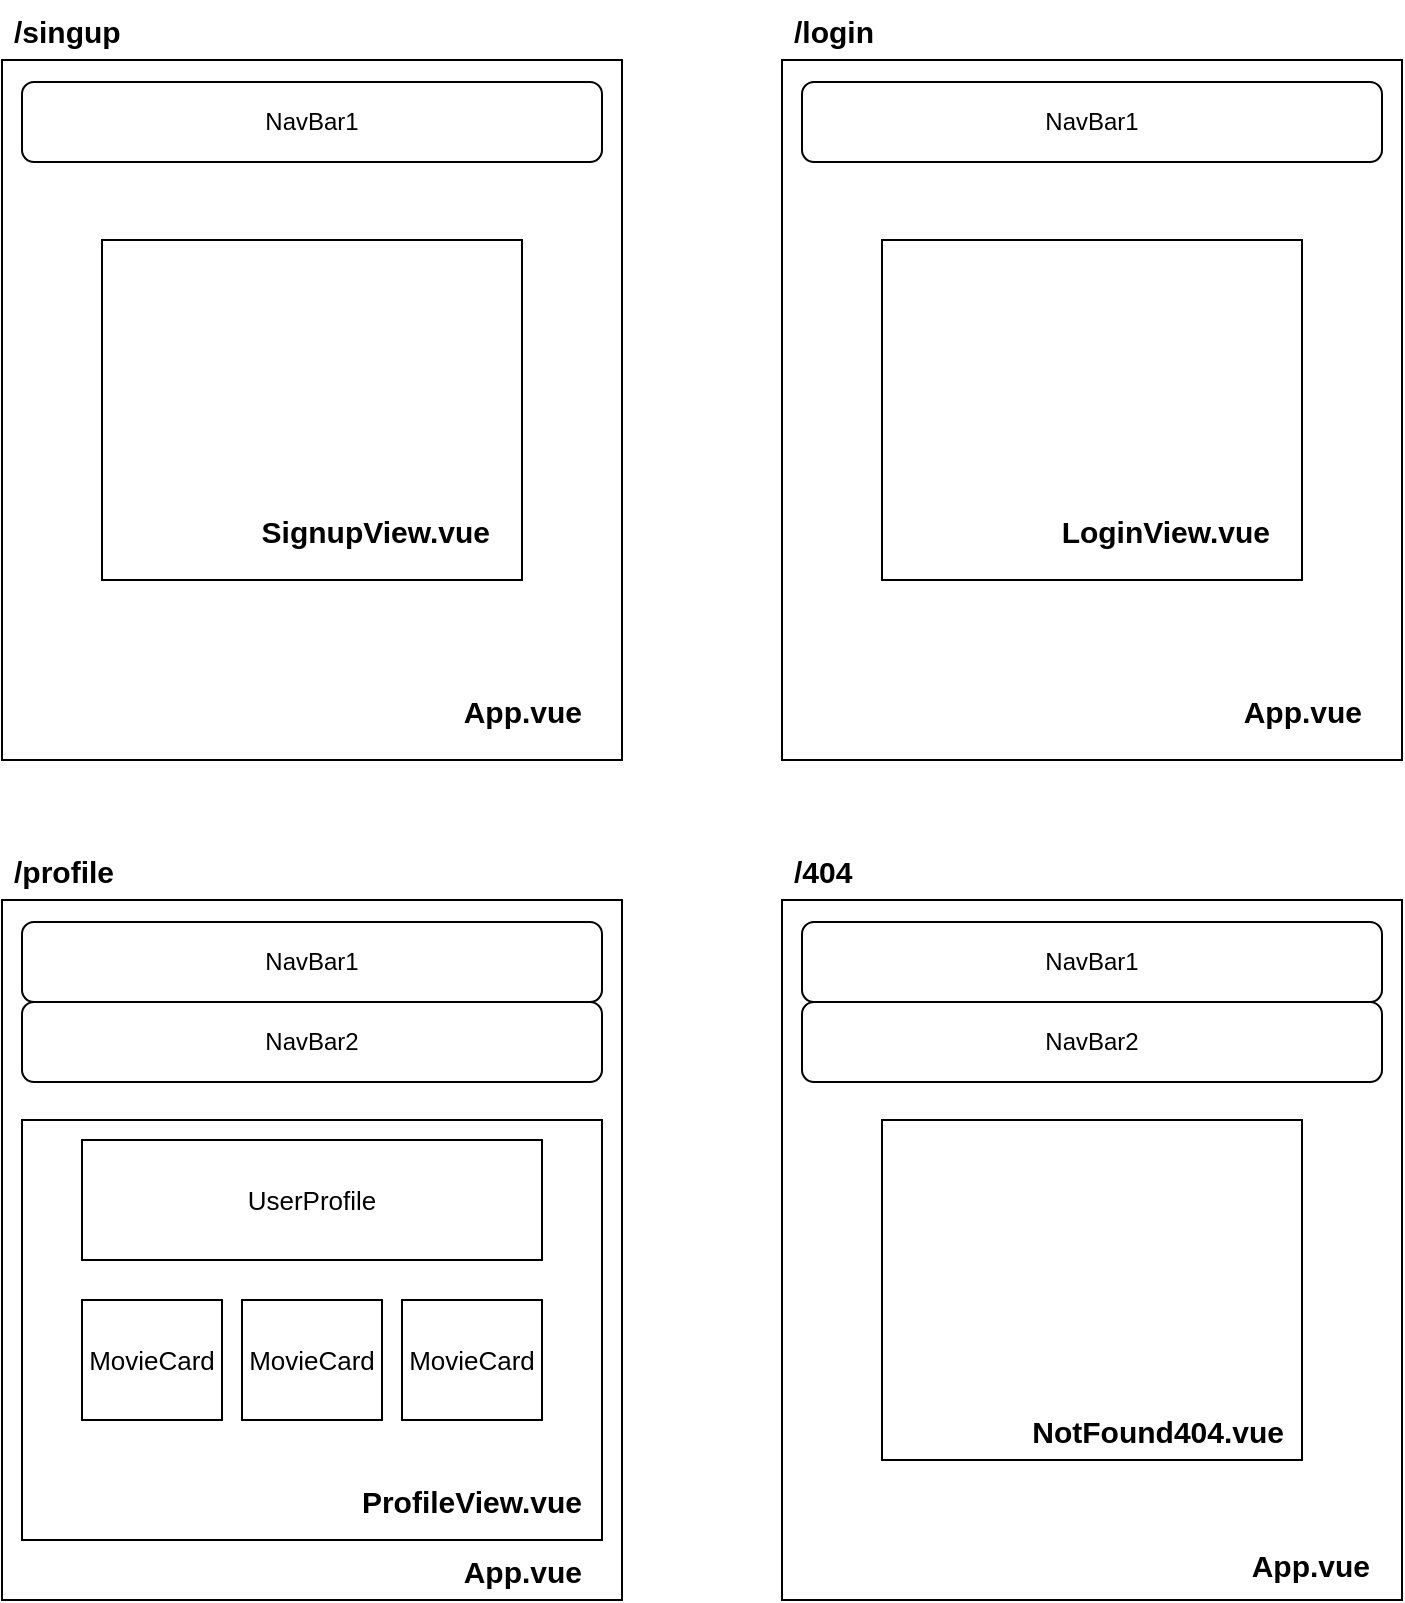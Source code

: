 <mxfile version="18.0.7" type="device"><diagram id="IF7pL8zdD8jCfsZ6wQe4" name="Page-1"><mxGraphModel dx="1422" dy="762" grid="1" gridSize="10" guides="1" tooltips="1" connect="1" arrows="1" fold="1" page="1" pageScale="1" pageWidth="827" pageHeight="1169" math="0" shadow="0"><root><mxCell id="0"/><mxCell id="1" parent="0"/><mxCell id="0af0gNi3PabGfNu77nrx-18" value="" style="rounded=0;whiteSpace=wrap;html=1;" vertex="1" parent="1"><mxGeometry x="450" y="520" width="310" height="350" as="geometry"/></mxCell><mxCell id="0af0gNi3PabGfNu77nrx-29" value="" style="rounded=0;whiteSpace=wrap;html=1;fontSize=15;" vertex="1" parent="1"><mxGeometry x="500" y="630" width="210" height="170" as="geometry"/></mxCell><mxCell id="UJreMefPIWOSbhv7p4ng-1" value="" style="rounded=0;whiteSpace=wrap;html=1;" parent="1" vertex="1"><mxGeometry x="60" y="100" width="310" height="350" as="geometry"/></mxCell><mxCell id="UJreMefPIWOSbhv7p4ng-16" value="" style="rounded=0;whiteSpace=wrap;html=1;fontSize=15;" parent="1" vertex="1"><mxGeometry x="110" y="190" width="210" height="170" as="geometry"/></mxCell><mxCell id="UJreMefPIWOSbhv7p4ng-2" value="NavBar1" style="rounded=1;whiteSpace=wrap;html=1;" parent="1" vertex="1"><mxGeometry x="70" y="111" width="290" height="40" as="geometry"/></mxCell><mxCell id="UJreMefPIWOSbhv7p4ng-4" value="/singup" style="text;strokeColor=none;fillColor=none;align=left;verticalAlign=middle;spacingLeft=4;spacingRight=4;overflow=hidden;points=[[0,0.5],[1,0.5]];portConstraint=eastwest;rotatable=0;fontStyle=1;fontSize=15;" parent="1" vertex="1"><mxGeometry x="60" y="70" width="110" height="30" as="geometry"/></mxCell><mxCell id="UJreMefPIWOSbhv7p4ng-14" value="SignupView.vue" style="text;strokeColor=none;fillColor=none;align=right;verticalAlign=middle;spacingLeft=4;spacingRight=4;overflow=hidden;points=[[0,0.5],[1,0.5]];portConstraint=eastwest;rotatable=0;fontStyle=1;fontSize=15;" parent="1" vertex="1"><mxGeometry x="180" y="320" width="130" height="30" as="geometry"/></mxCell><mxCell id="UJreMefPIWOSbhv7p4ng-15" value="App.vue" style="text;strokeColor=none;fillColor=none;align=right;verticalAlign=middle;spacingLeft=4;spacingRight=4;overflow=hidden;points=[[0,0.5],[1,0.5]];portConstraint=eastwest;rotatable=0;fontStyle=1;fontSize=15;" parent="1" vertex="1"><mxGeometry x="246" y="410" width="110" height="30" as="geometry"/></mxCell><mxCell id="UJreMefPIWOSbhv7p4ng-17" value="" style="rounded=0;whiteSpace=wrap;html=1;" parent="1" vertex="1"><mxGeometry x="60" y="520" width="310" height="350" as="geometry"/></mxCell><mxCell id="UJreMefPIWOSbhv7p4ng-18" value="" style="rounded=0;whiteSpace=wrap;html=1;fontSize=15;" parent="1" vertex="1"><mxGeometry x="70" y="630" width="290" height="210" as="geometry"/></mxCell><mxCell id="UJreMefPIWOSbhv7p4ng-19" value="NavBar1" style="rounded=1;whiteSpace=wrap;html=1;" parent="1" vertex="1"><mxGeometry x="70" y="531" width="290" height="40" as="geometry"/></mxCell><mxCell id="UJreMefPIWOSbhv7p4ng-20" value="/profile" style="text;strokeColor=none;fillColor=none;align=left;verticalAlign=middle;spacingLeft=4;spacingRight=4;overflow=hidden;points=[[0,0.5],[1,0.5]];portConstraint=eastwest;rotatable=0;fontStyle=1;fontSize=15;" parent="1" vertex="1"><mxGeometry x="60" y="490" width="110" height="30" as="geometry"/></mxCell><mxCell id="UJreMefPIWOSbhv7p4ng-22" value="ProfileView.vue" style="text;strokeColor=none;fillColor=none;align=right;verticalAlign=middle;spacingLeft=4;spacingRight=4;overflow=hidden;points=[[0,0.5],[1,0.5]];portConstraint=eastwest;rotatable=0;fontStyle=1;fontSize=15;" parent="1" vertex="1"><mxGeometry x="236" y="805" width="120" height="30" as="geometry"/></mxCell><mxCell id="UJreMefPIWOSbhv7p4ng-23" value="App.vue" style="text;strokeColor=none;fillColor=none;align=right;verticalAlign=middle;spacingLeft=4;spacingRight=4;overflow=hidden;points=[[0,0.5],[1,0.5]];portConstraint=eastwest;rotatable=0;fontStyle=1;fontSize=15;" parent="1" vertex="1"><mxGeometry x="278" y="840" width="78" height="30" as="geometry"/></mxCell><mxCell id="UJreMefPIWOSbhv7p4ng-24" value="NavBar2" style="rounded=1;whiteSpace=wrap;html=1;" parent="1" vertex="1"><mxGeometry x="70" y="571" width="290" height="40" as="geometry"/></mxCell><mxCell id="UJreMefPIWOSbhv7p4ng-26" value="MovieCard" style="rounded=0;whiteSpace=wrap;html=1;fontSize=13;" parent="1" vertex="1"><mxGeometry x="100" y="720" width="70" height="60" as="geometry"/></mxCell><mxCell id="UJreMefPIWOSbhv7p4ng-27" value="MovieCard" style="rounded=0;whiteSpace=wrap;html=1;fontSize=13;" parent="1" vertex="1"><mxGeometry x="180" y="720" width="70" height="60" as="geometry"/></mxCell><mxCell id="UJreMefPIWOSbhv7p4ng-28" value="MovieCard" style="rounded=0;whiteSpace=wrap;html=1;fontSize=13;" parent="1" vertex="1"><mxGeometry x="260" y="720" width="70" height="60" as="geometry"/></mxCell><mxCell id="0af0gNi3PabGfNu77nrx-4" value="/login" style="text;strokeColor=none;fillColor=none;align=left;verticalAlign=middle;spacingLeft=4;spacingRight=4;overflow=hidden;points=[[0,0.5],[1,0.5]];portConstraint=eastwest;rotatable=0;fontStyle=1;fontSize=15;" vertex="1" parent="1"><mxGeometry x="450" y="70" width="110" height="30" as="geometry"/></mxCell><mxCell id="0af0gNi3PabGfNu77nrx-12" value="" style="rounded=0;whiteSpace=wrap;html=1;" vertex="1" parent="1"><mxGeometry x="450" y="100" width="310" height="350" as="geometry"/></mxCell><mxCell id="0af0gNi3PabGfNu77nrx-13" value="" style="rounded=0;whiteSpace=wrap;html=1;fontSize=15;" vertex="1" parent="1"><mxGeometry x="500" y="190" width="210" height="170" as="geometry"/></mxCell><mxCell id="0af0gNi3PabGfNu77nrx-14" value="NavBar1" style="rounded=1;whiteSpace=wrap;html=1;" vertex="1" parent="1"><mxGeometry x="460" y="111" width="290" height="40" as="geometry"/></mxCell><mxCell id="0af0gNi3PabGfNu77nrx-15" value="LoginView.vue" style="text;strokeColor=none;fillColor=none;align=right;verticalAlign=middle;spacingLeft=4;spacingRight=4;overflow=hidden;points=[[0,0.5],[1,0.5]];portConstraint=eastwest;rotatable=0;fontStyle=1;fontSize=15;" vertex="1" parent="1"><mxGeometry x="570" y="320" width="130" height="30" as="geometry"/></mxCell><mxCell id="0af0gNi3PabGfNu77nrx-16" value="App.vue" style="text;strokeColor=none;fillColor=none;align=right;verticalAlign=middle;spacingLeft=4;spacingRight=4;overflow=hidden;points=[[0,0.5],[1,0.5]];portConstraint=eastwest;rotatable=0;fontStyle=1;fontSize=15;" vertex="1" parent="1"><mxGeometry x="636" y="410" width="110" height="30" as="geometry"/></mxCell><mxCell id="0af0gNi3PabGfNu77nrx-17" value="UserProfile" style="rounded=0;whiteSpace=wrap;html=1;fontSize=13;" vertex="1" parent="1"><mxGeometry x="100" y="640" width="230" height="60" as="geometry"/></mxCell><mxCell id="0af0gNi3PabGfNu77nrx-20" value="NavBar1" style="rounded=1;whiteSpace=wrap;html=1;" vertex="1" parent="1"><mxGeometry x="460" y="531" width="290" height="40" as="geometry"/></mxCell><mxCell id="0af0gNi3PabGfNu77nrx-21" value="/404" style="text;strokeColor=none;fillColor=none;align=left;verticalAlign=middle;spacingLeft=4;spacingRight=4;overflow=hidden;points=[[0,0.5],[1,0.5]];portConstraint=eastwest;rotatable=0;fontStyle=1;fontSize=15;" vertex="1" parent="1"><mxGeometry x="450" y="490" width="110" height="30" as="geometry"/></mxCell><mxCell id="0af0gNi3PabGfNu77nrx-22" value="NotFound404.vue" style="text;strokeColor=none;fillColor=none;align=right;verticalAlign=middle;spacingLeft=4;spacingRight=4;overflow=hidden;points=[[0,0.5],[1,0.5]];portConstraint=eastwest;rotatable=0;fontStyle=1;fontSize=15;" vertex="1" parent="1"><mxGeometry x="563" y="770" width="144" height="30" as="geometry"/></mxCell><mxCell id="0af0gNi3PabGfNu77nrx-23" value="App.vue" style="text;strokeColor=none;fillColor=none;align=right;verticalAlign=middle;spacingLeft=4;spacingRight=4;overflow=hidden;points=[[0,0.5],[1,0.5]];portConstraint=eastwest;rotatable=0;fontStyle=1;fontSize=15;" vertex="1" parent="1"><mxGeometry x="672" y="837" width="78" height="30" as="geometry"/></mxCell><mxCell id="0af0gNi3PabGfNu77nrx-24" value="NavBar2" style="rounded=1;whiteSpace=wrap;html=1;" vertex="1" parent="1"><mxGeometry x="460" y="571" width="290" height="40" as="geometry"/></mxCell></root></mxGraphModel></diagram></mxfile>